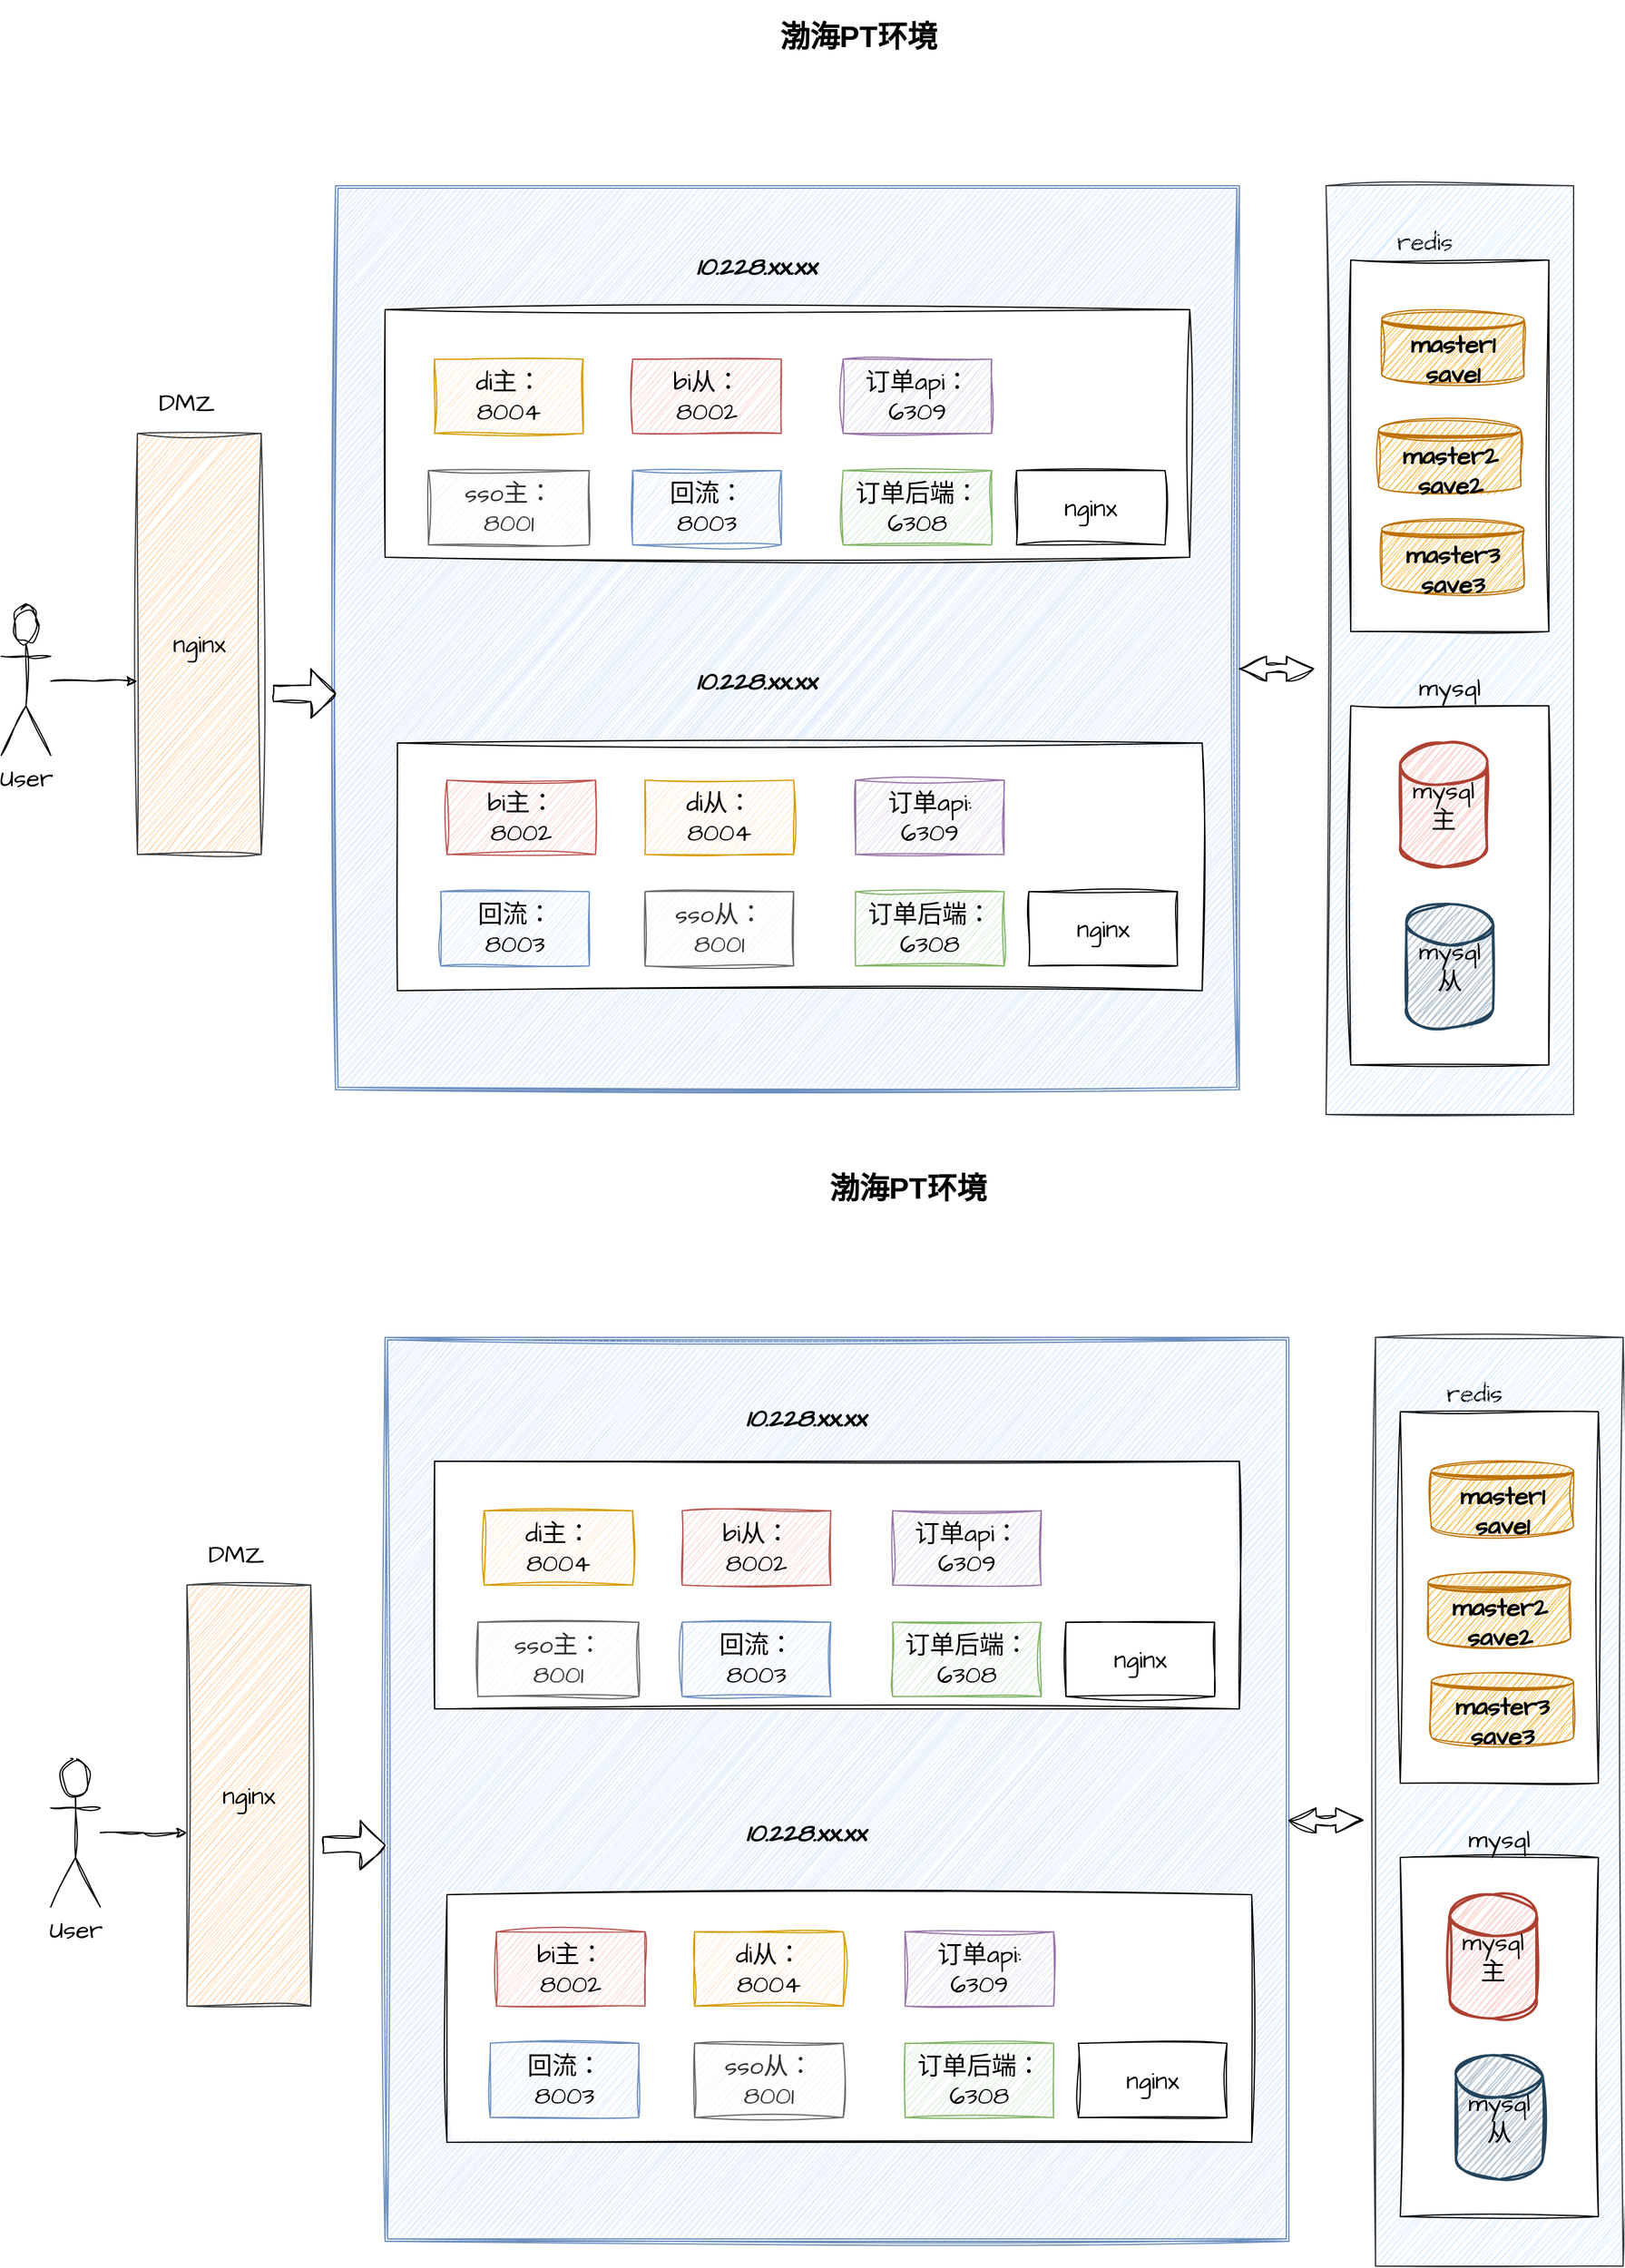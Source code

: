 <mxfile version="20.8.1" type="github">
  <diagram name="Page-1" id="dd472eb7-4b8b-5cd9-a60b-b15522922e76">
    <mxGraphModel dx="1008" dy="618" grid="1" gridSize="10" guides="1" tooltips="1" connect="1" arrows="1" fold="1" page="1" pageScale="1" pageWidth="827" pageHeight="1169" background="none" math="0" shadow="0">
      <root>
        <mxCell id="0" />
        <mxCell id="1" parent="0" />
        <mxCell id="mgSVC1S36ZeD9KeVECpe-6" value="nginx" style="rounded=0;whiteSpace=wrap;html=1;hachureGap=4;fontFamily=Architects Daughter;fontSource=https%3A%2F%2Ffonts.googleapis.com%2Fcss%3Ffamily%3DArchitects%2BDaughter;fontSize=20;fillColor=#ffcc99;strokeColor=#36393d;sketch=1;curveFitting=1;jiggle=2;" parent="1" vertex="1">
          <mxGeometry x="140" y="410" width="100" height="340" as="geometry" />
        </mxCell>
        <mxCell id="mgSVC1S36ZeD9KeVECpe-9" value="DMZ" style="text;html=1;strokeColor=none;fillColor=none;align=center;verticalAlign=middle;whiteSpace=wrap;rounded=0;hachureGap=4;fontFamily=Architects Daughter;fontSource=https%3A%2F%2Ffonts.googleapis.com%2Fcss%3Ffamily%3DArchitects%2BDaughter;fontSize=20;sketch=1;curveFitting=1;jiggle=2;" parent="1" vertex="1">
          <mxGeometry x="150" y="370" width="60" height="30" as="geometry" />
        </mxCell>
        <mxCell id="mgSVC1S36ZeD9KeVECpe-12" value="User" style="shape=umlActor;verticalLabelPosition=bottom;verticalAlign=top;html=1;outlineConnect=0;hachureGap=4;fontFamily=Architects Daughter;fontSource=https%3A%2F%2Ffonts.googleapis.com%2Fcss%3Ffamily%3DArchitects%2BDaughter;fontSize=20;rounded=0;sketch=1;curveFitting=1;jiggle=2;" parent="1" vertex="1">
          <mxGeometry x="30" y="550" width="40" height="120" as="geometry" />
        </mxCell>
        <mxCell id="mgSVC1S36ZeD9KeVECpe-19" value="" style="edgeStyle=orthogonalEdgeStyle;rounded=0;hachureGap=4;orthogonalLoop=1;jettySize=auto;html=1;fontFamily=Architects Daughter;fontSource=https%3A%2F%2Ffonts.googleapis.com%2Fcss%3Ffamily%3DArchitects%2BDaughter;fontSize=16;sketch=1;curveFitting=1;jiggle=2;" parent="1" source="mgSVC1S36ZeD9KeVECpe-12" edge="1">
          <mxGeometry relative="1" as="geometry">
            <mxPoint x="140" y="610.0" as="targetPoint" />
          </mxGeometry>
        </mxCell>
        <mxCell id="mgSVC1S36ZeD9KeVECpe-21" value="" style="shape=ext;double=1;whiteSpace=wrap;html=1;aspect=fixed;hachureGap=4;fontFamily=Architects Daughter;fontSource=https%3A%2F%2Ffonts.googleapis.com%2Fcss%3Ffamily%3DArchitects%2BDaughter;fontSize=20;fillColor=#dae8fc;strokeColor=#6c8ebf;rounded=0;sketch=1;curveFitting=1;jiggle=2;" parent="1" vertex="1">
          <mxGeometry x="300" y="210" width="730" height="730" as="geometry" />
        </mxCell>
        <mxCell id="mgSVC1S36ZeD9KeVECpe-27" value="&lt;b&gt;&lt;i&gt;10.228.xx.xx&lt;/i&gt;&lt;/b&gt;" style="text;html=1;strokeColor=none;fillColor=none;align=center;verticalAlign=middle;whiteSpace=wrap;rounded=0;hachureGap=4;fontFamily=Architects Daughter;fontSource=https%3A%2F%2Ffonts.googleapis.com%2Fcss%3Ffamily%3DArchitects%2BDaughter;fontSize=20;sketch=1;curveFitting=1;jiggle=2;" parent="1" vertex="1">
          <mxGeometry x="610" y="595" width="60" height="30" as="geometry" />
        </mxCell>
        <mxCell id="mgSVC1S36ZeD9KeVECpe-49" value="redis" style="text;html=1;strokeColor=none;fillColor=none;align=center;verticalAlign=middle;whiteSpace=wrap;rounded=0;hachureGap=4;fontFamily=Architects Daughter;fontSource=https%3A%2F%2Ffonts.googleapis.com%2Fcss%3Ffamily%3DArchitects%2BDaughter;fontSize=20;sketch=1;curveFitting=1;jiggle=2;" parent="1" vertex="1">
          <mxGeometry x="1150" y="240" width="60" height="30" as="geometry" />
        </mxCell>
        <mxCell id="mgSVC1S36ZeD9KeVECpe-63" value="" style="edgeStyle=none;rounded=0;hachureGap=4;orthogonalLoop=1;jettySize=auto;html=1;fontFamily=Architects Daughter;fontSource=https%3A%2F%2Ffonts.googleapis.com%2Fcss%3Ffamily%3DArchitects%2BDaughter;fontSize=16;fontColor=#000000;sketch=1;curveFitting=1;jiggle=2;" parent="1" source="mgSVC1S36ZeD9KeVECpe-62" target="mgSVC1S36ZeD9KeVECpe-21" edge="1">
          <mxGeometry relative="1" as="geometry" />
        </mxCell>
        <mxCell id="mgSVC1S36ZeD9KeVECpe-62" value="" style="html=1;shadow=0;dashed=0;align=center;verticalAlign=middle;shape=mxgraph.arrows2.twoWayArrow;dy=0.65;dx=22;labelBackgroundColor=#000000;hachureGap=4;fontFamily=Architects Daughter;fontSource=https%3A%2F%2Ffonts.googleapis.com%2Fcss%3Ffamily%3DArchitects%2BDaughter;fontSize=20;fontColor=#000000;gradientColor=none;rounded=0;sketch=1;curveFitting=1;jiggle=2;" parent="1" vertex="1">
          <mxGeometry x="1030" y="590" width="60" height="20" as="geometry" />
        </mxCell>
        <mxCell id="mgSVC1S36ZeD9KeVECpe-67" value="" style="html=1;shadow=0;dashed=0;align=center;verticalAlign=middle;shape=mxgraph.arrows2.arrow;dy=0.67;dx=20;notch=0;labelBackgroundColor=#000000;hachureGap=4;fontFamily=Architects Daughter;fontSource=https%3A%2F%2Ffonts.googleapis.com%2Fcss%3Ffamily%3DArchitects%2BDaughter;fontSize=20;fontColor=#000000;gradientColor=none;rounded=0;sketch=1;curveFitting=1;jiggle=2;" parent="1" vertex="1">
          <mxGeometry x="250" y="600" width="50" height="40" as="geometry" />
        </mxCell>
        <mxCell id="mgSVC1S36ZeD9KeVECpe-68" value="" style="group;rounded=0;sketch=1;curveFitting=1;jiggle=2;" parent="1" vertex="1" connectable="0">
          <mxGeometry x="1100" y="210" width="200" height="750" as="geometry" />
        </mxCell>
        <mxCell id="mgSVC1S36ZeD9KeVECpe-46" value="" style="rounded=0;whiteSpace=wrap;html=1;hachureGap=4;fontFamily=Architects Daughter;fontSource=https%3A%2F%2Ffonts.googleapis.com%2Fcss%3Ffamily%3DArchitects%2BDaughter;fontSize=20;fillColor=#cce5ff;strokeColor=#36393d;sketch=1;curveFitting=1;jiggle=2;" parent="mgSVC1S36ZeD9KeVECpe-68" vertex="1">
          <mxGeometry width="200" height="750" as="geometry" />
        </mxCell>
        <mxCell id="mgSVC1S36ZeD9KeVECpe-47" value="" style="rounded=0;whiteSpace=wrap;html=1;hachureGap=4;fontFamily=Architects Daughter;fontSource=https%3A%2F%2Ffonts.googleapis.com%2Fcss%3Ffamily%3DArchitects%2BDaughter;fontSize=20;gradientColor=none;sketch=1;curveFitting=1;jiggle=2;" parent="mgSVC1S36ZeD9KeVECpe-68" vertex="1">
          <mxGeometry x="20" y="60" width="160" height="300" as="geometry" />
        </mxCell>
        <mxCell id="mgSVC1S36ZeD9KeVECpe-48" value="" style="rounded=0;whiteSpace=wrap;html=1;hachureGap=4;fontFamily=Architects Daughter;fontSource=https%3A%2F%2Ffonts.googleapis.com%2Fcss%3Ffamily%3DArchitects%2BDaughter;fontSize=20;gradientColor=none;sketch=1;curveFitting=1;jiggle=2;" parent="mgSVC1S36ZeD9KeVECpe-68" vertex="1">
          <mxGeometry x="20" y="420" width="160" height="290" as="geometry" />
        </mxCell>
        <mxCell id="mgSVC1S36ZeD9KeVECpe-50" value="mysql" style="text;html=1;strokeColor=none;fillColor=none;align=center;verticalAlign=middle;whiteSpace=wrap;rounded=0;hachureGap=4;fontFamily=Architects Daughter;fontSource=https%3A%2F%2Ffonts.googleapis.com%2Fcss%3Ffamily%3DArchitects%2BDaughter;fontSize=20;sketch=1;curveFitting=1;jiggle=2;" parent="mgSVC1S36ZeD9KeVECpe-68" vertex="1">
          <mxGeometry x="70" y="390" width="60" height="30" as="geometry" />
        </mxCell>
        <mxCell id="mgSVC1S36ZeD9KeVECpe-51" value="mysql主" style="strokeWidth=2;html=1;shape=mxgraph.flowchart.database;whiteSpace=wrap;hachureGap=4;fontFamily=Architects Daughter;fontSource=https%3A%2F%2Ffonts.googleapis.com%2Fcss%3Ffamily%3DArchitects%2BDaughter;fontSize=20;fillColor=#fad9d5;strokeColor=#ae4132;rounded=0;sketch=1;curveFitting=1;jiggle=2;" parent="mgSVC1S36ZeD9KeVECpe-68" vertex="1">
          <mxGeometry x="60" y="450" width="70" height="100" as="geometry" />
        </mxCell>
        <mxCell id="mgSVC1S36ZeD9KeVECpe-53" value="mysql从" style="strokeWidth=2;html=1;shape=mxgraph.flowchart.database;whiteSpace=wrap;hachureGap=4;fontFamily=Architects Daughter;fontSource=https%3A%2F%2Ffonts.googleapis.com%2Fcss%3Ffamily%3DArchitects%2BDaughter;fontSize=20;fillColor=#bac8d3;strokeColor=#23445d;rounded=0;sketch=1;curveFitting=1;jiggle=2;" parent="mgSVC1S36ZeD9KeVECpe-68" vertex="1">
          <mxGeometry x="65" y="580" width="70" height="100" as="geometry" />
        </mxCell>
        <mxCell id="mgSVC1S36ZeD9KeVECpe-54" value="&lt;font color=&quot;#000000&quot;&gt;&lt;b&gt;master1&lt;br&gt;save1&lt;/b&gt;&lt;/font&gt;" style="shape=datastore;whiteSpace=wrap;html=1;hachureGap=4;fontFamily=Architects Daughter;fontSource=https%3A%2F%2Ffonts.googleapis.com%2Fcss%3Ffamily%3DArchitects%2BDaughter;fontSize=20;fillColor=#f0a30a;fontColor=#000000;strokeColor=#BD7000;rounded=0;sketch=1;curveFitting=1;jiggle=2;" parent="mgSVC1S36ZeD9KeVECpe-68" vertex="1">
          <mxGeometry x="45" y="100" width="115" height="60" as="geometry" />
        </mxCell>
        <mxCell id="mgSVC1S36ZeD9KeVECpe-55" value="&lt;font color=&quot;#000000&quot;&gt;&lt;b&gt;master2&lt;br&gt;save2&lt;/b&gt;&lt;/font&gt;" style="shape=datastore;whiteSpace=wrap;html=1;hachureGap=4;fontFamily=Architects Daughter;fontSource=https%3A%2F%2Ffonts.googleapis.com%2Fcss%3Ffamily%3DArchitects%2BDaughter;fontSize=20;fillColor=#f0a30a;fontColor=#000000;strokeColor=#BD7000;rounded=0;sketch=1;curveFitting=1;jiggle=2;" parent="mgSVC1S36ZeD9KeVECpe-68" vertex="1">
          <mxGeometry x="42.5" y="190" width="115" height="60" as="geometry" />
        </mxCell>
        <mxCell id="mgSVC1S36ZeD9KeVECpe-56" value="&lt;b&gt;&lt;font color=&quot;#000000&quot;&gt;master3&lt;br&gt;save3&lt;/font&gt;&lt;/b&gt;" style="shape=datastore;whiteSpace=wrap;html=1;hachureGap=4;fontFamily=Architects Daughter;fontSource=https%3A%2F%2Ffonts.googleapis.com%2Fcss%3Ffamily%3DArchitects%2BDaughter;fontSize=20;fillColor=#f0a30a;fontColor=#000000;strokeColor=#BD7000;rounded=0;sketch=1;curveFitting=1;jiggle=2;" parent="mgSVC1S36ZeD9KeVECpe-68" vertex="1">
          <mxGeometry x="45" y="270" width="115" height="60" as="geometry" />
        </mxCell>
        <mxCell id="mgSVC1S36ZeD9KeVECpe-71" value="" style="group;rounded=0;sketch=1;curveFitting=1;jiggle=2;" parent="1" vertex="1" connectable="0">
          <mxGeometry x="340" y="260" width="660" height="600" as="geometry" />
        </mxCell>
        <mxCell id="mgSVC1S36ZeD9KeVECpe-23" value="" style="rounded=0;whiteSpace=wrap;html=1;hachureGap=4;fontFamily=Architects Daughter;fontSource=https%3A%2F%2Ffonts.googleapis.com%2Fcss%3Ffamily%3DArchitects%2BDaughter;fontSize=20;sketch=1;curveFitting=1;jiggle=2;" parent="mgSVC1S36ZeD9KeVECpe-71" vertex="1">
          <mxGeometry y="50" width="650" height="200" as="geometry" />
        </mxCell>
        <mxCell id="mgSVC1S36ZeD9KeVECpe-25" value="" style="rounded=0;whiteSpace=wrap;html=1;hachureGap=4;fontFamily=Architects Daughter;fontSource=https%3A%2F%2Ffonts.googleapis.com%2Fcss%3Ffamily%3DArchitects%2BDaughter;fontSize=20;sketch=1;curveFitting=1;jiggle=2;" parent="mgSVC1S36ZeD9KeVECpe-71" vertex="1">
          <mxGeometry x="10" y="400" width="650" height="200" as="geometry" />
        </mxCell>
        <mxCell id="mgSVC1S36ZeD9KeVECpe-26" value="&lt;b&gt;&lt;i&gt;10.228.xx.xx&lt;/i&gt;&lt;/b&gt;" style="text;html=1;strokeColor=none;fillColor=none;align=center;verticalAlign=middle;whiteSpace=wrap;rounded=0;hachureGap=4;fontFamily=Architects Daughter;fontSource=https%3A%2F%2Ffonts.googleapis.com%2Fcss%3Ffamily%3DArchitects%2BDaughter;fontSize=20;sketch=1;curveFitting=1;jiggle=2;" parent="mgSVC1S36ZeD9KeVECpe-71" vertex="1">
          <mxGeometry x="270" width="60" height="30" as="geometry" />
        </mxCell>
        <mxCell id="mgSVC1S36ZeD9KeVECpe-30" value="di主：&lt;br&gt;8004" style="rounded=0;whiteSpace=wrap;html=1;hachureGap=4;fontFamily=Architects Daughter;fontSource=https%3A%2F%2Ffonts.googleapis.com%2Fcss%3Ffamily%3DArchitects%2BDaughter;fontSize=20;fillColor=#ffe6cc;strokeColor=#d79b00;sketch=1;curveFitting=1;jiggle=2;" parent="mgSVC1S36ZeD9KeVECpe-71" vertex="1">
          <mxGeometry x="40" y="90" width="120" height="60" as="geometry" />
        </mxCell>
        <mxCell id="mgSVC1S36ZeD9KeVECpe-31" value="bi从：&lt;br&gt;8002" style="rounded=0;whiteSpace=wrap;html=1;hachureGap=4;fontFamily=Architects Daughter;fontSource=https%3A%2F%2Ffonts.googleapis.com%2Fcss%3Ffamily%3DArchitects%2BDaughter;fontSize=20;fillColor=#f8cecc;strokeColor=#b85450;sketch=1;curveFitting=1;jiggle=2;" parent="mgSVC1S36ZeD9KeVECpe-71" vertex="1">
          <mxGeometry x="200" y="90" width="120" height="60" as="geometry" />
        </mxCell>
        <mxCell id="mgSVC1S36ZeD9KeVECpe-32" value="订单api：&lt;br&gt;6309" style="rounded=0;whiteSpace=wrap;html=1;hachureGap=4;fontFamily=Architects Daughter;fontSource=https%3A%2F%2Ffonts.googleapis.com%2Fcss%3Ffamily%3DArchitects%2BDaughter;fontSize=20;fillColor=#e1d5e7;strokeColor=#9673a6;sketch=1;curveFitting=1;jiggle=2;" parent="mgSVC1S36ZeD9KeVECpe-71" vertex="1">
          <mxGeometry x="370" y="90" width="120" height="60" as="geometry" />
        </mxCell>
        <mxCell id="mgSVC1S36ZeD9KeVECpe-33" value="sso主：&lt;br&gt;8001" style="rounded=0;whiteSpace=wrap;html=1;hachureGap=4;fontFamily=Architects Daughter;fontSource=https%3A%2F%2Ffonts.googleapis.com%2Fcss%3Ffamily%3DArchitects%2BDaughter;fontSize=20;fillColor=#f5f5f5;fontColor=#333333;strokeColor=#666666;sketch=1;curveFitting=1;jiggle=2;" parent="mgSVC1S36ZeD9KeVECpe-71" vertex="1">
          <mxGeometry x="35" y="180" width="130" height="60" as="geometry" />
        </mxCell>
        <mxCell id="mgSVC1S36ZeD9KeVECpe-34" value="回流：&lt;br&gt;8003" style="rounded=0;whiteSpace=wrap;html=1;hachureGap=4;fontFamily=Architects Daughter;fontSource=https%3A%2F%2Ffonts.googleapis.com%2Fcss%3Ffamily%3DArchitects%2BDaughter;fontSize=20;fillColor=#dae8fc;strokeColor=#6c8ebf;sketch=1;curveFitting=1;jiggle=2;" parent="mgSVC1S36ZeD9KeVECpe-71" vertex="1">
          <mxGeometry x="200" y="180" width="120" height="60" as="geometry" />
        </mxCell>
        <mxCell id="mgSVC1S36ZeD9KeVECpe-35" value="订单后端：&lt;br&gt;6308" style="rounded=0;whiteSpace=wrap;html=1;hachureGap=4;fontFamily=Architects Daughter;fontSource=https%3A%2F%2Ffonts.googleapis.com%2Fcss%3Ffamily%3DArchitects%2BDaughter;fontSize=20;fillColor=#d5e8d4;strokeColor=#82b366;sketch=1;curveFitting=1;jiggle=2;" parent="mgSVC1S36ZeD9KeVECpe-71" vertex="1">
          <mxGeometry x="370" y="180" width="120" height="60" as="geometry" />
        </mxCell>
        <mxCell id="mgSVC1S36ZeD9KeVECpe-36" value="nginx" style="rounded=0;whiteSpace=wrap;html=1;hachureGap=4;fontFamily=Architects Daughter;fontSource=https%3A%2F%2Ffonts.googleapis.com%2Fcss%3Ffamily%3DArchitects%2BDaughter;fontSize=20;sketch=1;curveFitting=1;jiggle=2;" parent="mgSVC1S36ZeD9KeVECpe-71" vertex="1">
          <mxGeometry x="510" y="180" width="120" height="60" as="geometry" />
        </mxCell>
        <mxCell id="mgSVC1S36ZeD9KeVECpe-38" value="bi主：&lt;br&gt;8002" style="rounded=0;whiteSpace=wrap;html=1;hachureGap=4;fontFamily=Architects Daughter;fontSource=https%3A%2F%2Ffonts.googleapis.com%2Fcss%3Ffamily%3DArchitects%2BDaughter;fontSize=20;fillColor=#f8cecc;strokeColor=#b85450;sketch=1;curveFitting=1;jiggle=2;" parent="mgSVC1S36ZeD9KeVECpe-71" vertex="1">
          <mxGeometry x="50" y="430" width="120" height="60" as="geometry" />
        </mxCell>
        <mxCell id="mgSVC1S36ZeD9KeVECpe-39" value="di从：&lt;br&gt;8004" style="rounded=0;whiteSpace=wrap;html=1;hachureGap=4;fontFamily=Architects Daughter;fontSource=https%3A%2F%2Ffonts.googleapis.com%2Fcss%3Ffamily%3DArchitects%2BDaughter;fontSize=20;fillColor=#ffe6cc;strokeColor=#d79b00;sketch=1;curveFitting=1;jiggle=2;" parent="mgSVC1S36ZeD9KeVECpe-71" vertex="1">
          <mxGeometry x="210" y="430" width="120" height="60" as="geometry" />
        </mxCell>
        <mxCell id="mgSVC1S36ZeD9KeVECpe-40" value="订单api:&lt;br&gt;6309" style="rounded=0;whiteSpace=wrap;html=1;hachureGap=4;fontFamily=Architects Daughter;fontSource=https%3A%2F%2Ffonts.googleapis.com%2Fcss%3Ffamily%3DArchitects%2BDaughter;fontSize=20;fillColor=#e1d5e7;strokeColor=#9673a6;sketch=1;curveFitting=1;jiggle=2;" parent="mgSVC1S36ZeD9KeVECpe-71" vertex="1">
          <mxGeometry x="380" y="430" width="120" height="60" as="geometry" />
        </mxCell>
        <mxCell id="mgSVC1S36ZeD9KeVECpe-41" value="回流：&lt;br&gt;8003" style="rounded=0;whiteSpace=wrap;html=1;hachureGap=4;fontFamily=Architects Daughter;fontSource=https%3A%2F%2Ffonts.googleapis.com%2Fcss%3Ffamily%3DArchitects%2BDaughter;fontSize=20;fillColor=#dae8fc;strokeColor=#6c8ebf;sketch=1;curveFitting=1;jiggle=2;" parent="mgSVC1S36ZeD9KeVECpe-71" vertex="1">
          <mxGeometry x="45" y="520" width="120" height="60" as="geometry" />
        </mxCell>
        <mxCell id="mgSVC1S36ZeD9KeVECpe-42" value="sso从：&lt;br&gt;8001" style="rounded=0;whiteSpace=wrap;html=1;hachureGap=4;fontFamily=Architects Daughter;fontSource=https%3A%2F%2Ffonts.googleapis.com%2Fcss%3Ffamily%3DArchitects%2BDaughter;fontSize=20;fillColor=#f5f5f5;fontColor=#333333;strokeColor=#666666;sketch=1;curveFitting=1;jiggle=2;" parent="mgSVC1S36ZeD9KeVECpe-71" vertex="1">
          <mxGeometry x="210" y="520" width="120" height="60" as="geometry" />
        </mxCell>
        <mxCell id="mgSVC1S36ZeD9KeVECpe-43" value="订单后端：&lt;br&gt;6308" style="rounded=0;whiteSpace=wrap;html=1;hachureGap=4;fontFamily=Architects Daughter;fontSource=https%3A%2F%2Ffonts.googleapis.com%2Fcss%3Ffamily%3DArchitects%2BDaughter;fontSize=20;fillColor=#d5e8d4;strokeColor=#82b366;sketch=1;curveFitting=1;jiggle=2;" parent="mgSVC1S36ZeD9KeVECpe-71" vertex="1">
          <mxGeometry x="380" y="520" width="120" height="60" as="geometry" />
        </mxCell>
        <mxCell id="mgSVC1S36ZeD9KeVECpe-44" value="nginx" style="rounded=0;whiteSpace=wrap;html=1;hachureGap=4;fontFamily=Architects Daughter;fontSource=https%3A%2F%2Ffonts.googleapis.com%2Fcss%3Ffamily%3DArchitects%2BDaughter;fontSize=20;sketch=1;curveFitting=1;jiggle=2;" parent="mgSVC1S36ZeD9KeVECpe-71" vertex="1">
          <mxGeometry x="520" y="520" width="120" height="60" as="geometry" />
        </mxCell>
        <mxCell id="fqXhDSpdrmgSi9aCuc3A-1" value="&lt;h1&gt;渤海PT环境&lt;/h1&gt;" style="text;html=1;spacing=5;spacingTop=-20;whiteSpace=wrap;overflow=hidden;rounded=0;align=center;sketch=1;curveFitting=1;jiggle=2;" parent="1" vertex="1">
          <mxGeometry x="565" y="70" width="315" height="40" as="geometry" />
        </mxCell>
        <mxCell id="Y5IeZJ7bVA1U8W3VQjoI-1" value="nginx" style="rounded=0;whiteSpace=wrap;html=1;hachureGap=4;fontFamily=Architects Daughter;fontSource=https%3A%2F%2Ffonts.googleapis.com%2Fcss%3Ffamily%3DArchitects%2BDaughter;fontSize=20;fillColor=#ffcc99;strokeColor=#36393d;sketch=1;curveFitting=1;jiggle=2;" vertex="1" parent="1">
          <mxGeometry x="180" y="1340" width="100" height="340" as="geometry" />
        </mxCell>
        <mxCell id="Y5IeZJ7bVA1U8W3VQjoI-2" value="DMZ" style="text;html=1;strokeColor=none;fillColor=none;align=center;verticalAlign=middle;whiteSpace=wrap;rounded=0;hachureGap=4;fontFamily=Architects Daughter;fontSource=https%3A%2F%2Ffonts.googleapis.com%2Fcss%3Ffamily%3DArchitects%2BDaughter;fontSize=20;sketch=1;curveFitting=1;jiggle=2;" vertex="1" parent="1">
          <mxGeometry x="190" y="1300" width="60" height="30" as="geometry" />
        </mxCell>
        <mxCell id="Y5IeZJ7bVA1U8W3VQjoI-3" value="User" style="shape=umlActor;verticalLabelPosition=bottom;verticalAlign=top;html=1;outlineConnect=0;hachureGap=4;fontFamily=Architects Daughter;fontSource=https%3A%2F%2Ffonts.googleapis.com%2Fcss%3Ffamily%3DArchitects%2BDaughter;fontSize=20;rounded=0;sketch=1;curveFitting=1;jiggle=2;" vertex="1" parent="1">
          <mxGeometry x="70" y="1480" width="40" height="120" as="geometry" />
        </mxCell>
        <mxCell id="Y5IeZJ7bVA1U8W3VQjoI-4" value="" style="edgeStyle=orthogonalEdgeStyle;rounded=0;hachureGap=4;orthogonalLoop=1;jettySize=auto;html=1;fontFamily=Architects Daughter;fontSource=https%3A%2F%2Ffonts.googleapis.com%2Fcss%3Ffamily%3DArchitects%2BDaughter;fontSize=16;sketch=1;curveFitting=1;jiggle=2;" edge="1" parent="1" source="Y5IeZJ7bVA1U8W3VQjoI-3">
          <mxGeometry relative="1" as="geometry">
            <mxPoint x="180" y="1540.0" as="targetPoint" />
          </mxGeometry>
        </mxCell>
        <mxCell id="Y5IeZJ7bVA1U8W3VQjoI-5" value="" style="shape=ext;double=1;whiteSpace=wrap;html=1;aspect=fixed;hachureGap=4;fontFamily=Architects Daughter;fontSource=https%3A%2F%2Ffonts.googleapis.com%2Fcss%3Ffamily%3DArchitects%2BDaughter;fontSize=20;fillColor=#dae8fc;strokeColor=#6c8ebf;rounded=0;sketch=1;curveFitting=1;jiggle=2;" vertex="1" parent="1">
          <mxGeometry x="340" y="1140" width="730" height="730" as="geometry" />
        </mxCell>
        <mxCell id="Y5IeZJ7bVA1U8W3VQjoI-6" value="&lt;b&gt;&lt;i&gt;10.228.xx.xx&lt;/i&gt;&lt;/b&gt;" style="text;html=1;strokeColor=none;fillColor=none;align=center;verticalAlign=middle;whiteSpace=wrap;rounded=0;hachureGap=4;fontFamily=Architects Daughter;fontSource=https%3A%2F%2Ffonts.googleapis.com%2Fcss%3Ffamily%3DArchitects%2BDaughter;fontSize=20;sketch=1;curveFitting=1;jiggle=2;" vertex="1" parent="1">
          <mxGeometry x="650" y="1525" width="60" height="30" as="geometry" />
        </mxCell>
        <mxCell id="Y5IeZJ7bVA1U8W3VQjoI-7" value="redis" style="text;html=1;strokeColor=none;fillColor=none;align=center;verticalAlign=middle;whiteSpace=wrap;rounded=0;hachureGap=4;fontFamily=Architects Daughter;fontSource=https%3A%2F%2Ffonts.googleapis.com%2Fcss%3Ffamily%3DArchitects%2BDaughter;fontSize=20;sketch=1;curveFitting=1;jiggle=2;" vertex="1" parent="1">
          <mxGeometry x="1190" y="1170" width="60" height="30" as="geometry" />
        </mxCell>
        <mxCell id="Y5IeZJ7bVA1U8W3VQjoI-8" value="" style="edgeStyle=none;rounded=0;hachureGap=4;orthogonalLoop=1;jettySize=auto;html=1;fontFamily=Architects Daughter;fontSource=https%3A%2F%2Ffonts.googleapis.com%2Fcss%3Ffamily%3DArchitects%2BDaughter;fontSize=16;fontColor=#000000;sketch=1;curveFitting=1;jiggle=2;" edge="1" parent="1" source="Y5IeZJ7bVA1U8W3VQjoI-9" target="Y5IeZJ7bVA1U8W3VQjoI-5">
          <mxGeometry relative="1" as="geometry" />
        </mxCell>
        <mxCell id="Y5IeZJ7bVA1U8W3VQjoI-9" value="" style="html=1;shadow=0;dashed=0;align=center;verticalAlign=middle;shape=mxgraph.arrows2.twoWayArrow;dy=0.65;dx=22;labelBackgroundColor=#000000;hachureGap=4;fontFamily=Architects Daughter;fontSource=https%3A%2F%2Ffonts.googleapis.com%2Fcss%3Ffamily%3DArchitects%2BDaughter;fontSize=20;fontColor=#000000;gradientColor=none;rounded=0;sketch=1;curveFitting=1;jiggle=2;" vertex="1" parent="1">
          <mxGeometry x="1070" y="1520" width="60" height="20" as="geometry" />
        </mxCell>
        <mxCell id="Y5IeZJ7bVA1U8W3VQjoI-10" value="" style="html=1;shadow=0;dashed=0;align=center;verticalAlign=middle;shape=mxgraph.arrows2.arrow;dy=0.67;dx=20;notch=0;labelBackgroundColor=#000000;hachureGap=4;fontFamily=Architects Daughter;fontSource=https%3A%2F%2Ffonts.googleapis.com%2Fcss%3Ffamily%3DArchitects%2BDaughter;fontSize=20;fontColor=#000000;gradientColor=none;rounded=0;sketch=1;curveFitting=1;jiggle=2;" vertex="1" parent="1">
          <mxGeometry x="290" y="1530" width="50" height="40" as="geometry" />
        </mxCell>
        <mxCell id="Y5IeZJ7bVA1U8W3VQjoI-11" value="" style="group;rounded=0;sketch=1;curveFitting=1;jiggle=2;" vertex="1" connectable="0" parent="1">
          <mxGeometry x="1140" y="1140" width="200" height="750" as="geometry" />
        </mxCell>
        <mxCell id="Y5IeZJ7bVA1U8W3VQjoI-12" value="" style="rounded=0;whiteSpace=wrap;html=1;hachureGap=4;fontFamily=Architects Daughter;fontSource=https%3A%2F%2Ffonts.googleapis.com%2Fcss%3Ffamily%3DArchitects%2BDaughter;fontSize=20;fillColor=#cce5ff;strokeColor=#36393d;sketch=1;curveFitting=1;jiggle=2;" vertex="1" parent="Y5IeZJ7bVA1U8W3VQjoI-11">
          <mxGeometry width="200" height="750" as="geometry" />
        </mxCell>
        <mxCell id="Y5IeZJ7bVA1U8W3VQjoI-13" value="" style="rounded=0;whiteSpace=wrap;html=1;hachureGap=4;fontFamily=Architects Daughter;fontSource=https%3A%2F%2Ffonts.googleapis.com%2Fcss%3Ffamily%3DArchitects%2BDaughter;fontSize=20;gradientColor=none;sketch=1;curveFitting=1;jiggle=2;" vertex="1" parent="Y5IeZJ7bVA1U8W3VQjoI-11">
          <mxGeometry x="20" y="60" width="160" height="300" as="geometry" />
        </mxCell>
        <mxCell id="Y5IeZJ7bVA1U8W3VQjoI-14" value="" style="rounded=0;whiteSpace=wrap;html=1;hachureGap=4;fontFamily=Architects Daughter;fontSource=https%3A%2F%2Ffonts.googleapis.com%2Fcss%3Ffamily%3DArchitects%2BDaughter;fontSize=20;gradientColor=none;sketch=1;curveFitting=1;jiggle=2;" vertex="1" parent="Y5IeZJ7bVA1U8W3VQjoI-11">
          <mxGeometry x="20" y="420" width="160" height="290" as="geometry" />
        </mxCell>
        <mxCell id="Y5IeZJ7bVA1U8W3VQjoI-15" value="mysql" style="text;html=1;strokeColor=none;fillColor=none;align=center;verticalAlign=middle;whiteSpace=wrap;rounded=0;hachureGap=4;fontFamily=Architects Daughter;fontSource=https%3A%2F%2Ffonts.googleapis.com%2Fcss%3Ffamily%3DArchitects%2BDaughter;fontSize=20;sketch=1;curveFitting=1;jiggle=2;" vertex="1" parent="Y5IeZJ7bVA1U8W3VQjoI-11">
          <mxGeometry x="70" y="390" width="60" height="30" as="geometry" />
        </mxCell>
        <mxCell id="Y5IeZJ7bVA1U8W3VQjoI-16" value="mysql主" style="strokeWidth=2;html=1;shape=mxgraph.flowchart.database;whiteSpace=wrap;hachureGap=4;fontFamily=Architects Daughter;fontSource=https%3A%2F%2Ffonts.googleapis.com%2Fcss%3Ffamily%3DArchitects%2BDaughter;fontSize=20;fillColor=#fad9d5;strokeColor=#ae4132;rounded=0;sketch=1;curveFitting=1;jiggle=2;" vertex="1" parent="Y5IeZJ7bVA1U8W3VQjoI-11">
          <mxGeometry x="60" y="450" width="70" height="100" as="geometry" />
        </mxCell>
        <mxCell id="Y5IeZJ7bVA1U8W3VQjoI-17" value="mysql从" style="strokeWidth=2;html=1;shape=mxgraph.flowchart.database;whiteSpace=wrap;hachureGap=4;fontFamily=Architects Daughter;fontSource=https%3A%2F%2Ffonts.googleapis.com%2Fcss%3Ffamily%3DArchitects%2BDaughter;fontSize=20;fillColor=#bac8d3;strokeColor=#23445d;rounded=0;sketch=1;curveFitting=1;jiggle=2;" vertex="1" parent="Y5IeZJ7bVA1U8W3VQjoI-11">
          <mxGeometry x="65" y="580" width="70" height="100" as="geometry" />
        </mxCell>
        <mxCell id="Y5IeZJ7bVA1U8W3VQjoI-18" value="&lt;font color=&quot;#000000&quot;&gt;&lt;b&gt;master1&lt;br&gt;save1&lt;/b&gt;&lt;/font&gt;" style="shape=datastore;whiteSpace=wrap;html=1;hachureGap=4;fontFamily=Architects Daughter;fontSource=https%3A%2F%2Ffonts.googleapis.com%2Fcss%3Ffamily%3DArchitects%2BDaughter;fontSize=20;fillColor=#f0a30a;fontColor=#000000;strokeColor=#BD7000;rounded=0;sketch=1;curveFitting=1;jiggle=2;" vertex="1" parent="Y5IeZJ7bVA1U8W3VQjoI-11">
          <mxGeometry x="45" y="100" width="115" height="60" as="geometry" />
        </mxCell>
        <mxCell id="Y5IeZJ7bVA1U8W3VQjoI-19" value="&lt;font color=&quot;#000000&quot;&gt;&lt;b&gt;master2&lt;br&gt;save2&lt;/b&gt;&lt;/font&gt;" style="shape=datastore;whiteSpace=wrap;html=1;hachureGap=4;fontFamily=Architects Daughter;fontSource=https%3A%2F%2Ffonts.googleapis.com%2Fcss%3Ffamily%3DArchitects%2BDaughter;fontSize=20;fillColor=#f0a30a;fontColor=#000000;strokeColor=#BD7000;rounded=0;sketch=1;curveFitting=1;jiggle=2;" vertex="1" parent="Y5IeZJ7bVA1U8W3VQjoI-11">
          <mxGeometry x="42.5" y="190" width="115" height="60" as="geometry" />
        </mxCell>
        <mxCell id="Y5IeZJ7bVA1U8W3VQjoI-20" value="&lt;b&gt;&lt;font color=&quot;#000000&quot;&gt;master3&lt;br&gt;save3&lt;/font&gt;&lt;/b&gt;" style="shape=datastore;whiteSpace=wrap;html=1;hachureGap=4;fontFamily=Architects Daughter;fontSource=https%3A%2F%2Ffonts.googleapis.com%2Fcss%3Ffamily%3DArchitects%2BDaughter;fontSize=20;fillColor=#f0a30a;fontColor=#000000;strokeColor=#BD7000;rounded=0;sketch=1;curveFitting=1;jiggle=2;" vertex="1" parent="Y5IeZJ7bVA1U8W3VQjoI-11">
          <mxGeometry x="45" y="270" width="115" height="60" as="geometry" />
        </mxCell>
        <mxCell id="Y5IeZJ7bVA1U8W3VQjoI-21" value="" style="group;rounded=0;sketch=1;curveFitting=1;jiggle=2;" vertex="1" connectable="0" parent="1">
          <mxGeometry x="380" y="1190" width="660" height="600" as="geometry" />
        </mxCell>
        <mxCell id="Y5IeZJ7bVA1U8W3VQjoI-22" value="" style="rounded=0;whiteSpace=wrap;html=1;hachureGap=4;fontFamily=Architects Daughter;fontSource=https%3A%2F%2Ffonts.googleapis.com%2Fcss%3Ffamily%3DArchitects%2BDaughter;fontSize=20;sketch=1;curveFitting=1;jiggle=2;" vertex="1" parent="Y5IeZJ7bVA1U8W3VQjoI-21">
          <mxGeometry y="50" width="650" height="200" as="geometry" />
        </mxCell>
        <mxCell id="Y5IeZJ7bVA1U8W3VQjoI-23" value="" style="rounded=0;whiteSpace=wrap;html=1;hachureGap=4;fontFamily=Architects Daughter;fontSource=https%3A%2F%2Ffonts.googleapis.com%2Fcss%3Ffamily%3DArchitects%2BDaughter;fontSize=20;sketch=1;curveFitting=1;jiggle=2;" vertex="1" parent="Y5IeZJ7bVA1U8W3VQjoI-21">
          <mxGeometry x="10" y="400" width="650" height="200" as="geometry" />
        </mxCell>
        <mxCell id="Y5IeZJ7bVA1U8W3VQjoI-24" value="&lt;b&gt;&lt;i&gt;10.228.xx.xx&lt;/i&gt;&lt;/b&gt;" style="text;html=1;strokeColor=none;fillColor=none;align=center;verticalAlign=middle;whiteSpace=wrap;rounded=0;hachureGap=4;fontFamily=Architects Daughter;fontSource=https%3A%2F%2Ffonts.googleapis.com%2Fcss%3Ffamily%3DArchitects%2BDaughter;fontSize=20;sketch=1;curveFitting=1;jiggle=2;" vertex="1" parent="Y5IeZJ7bVA1U8W3VQjoI-21">
          <mxGeometry x="270" width="60" height="30" as="geometry" />
        </mxCell>
        <mxCell id="Y5IeZJ7bVA1U8W3VQjoI-25" value="di主：&lt;br&gt;8004" style="rounded=0;whiteSpace=wrap;html=1;hachureGap=4;fontFamily=Architects Daughter;fontSource=https%3A%2F%2Ffonts.googleapis.com%2Fcss%3Ffamily%3DArchitects%2BDaughter;fontSize=20;fillColor=#ffe6cc;strokeColor=#d79b00;sketch=1;curveFitting=1;jiggle=2;" vertex="1" parent="Y5IeZJ7bVA1U8W3VQjoI-21">
          <mxGeometry x="40" y="90" width="120" height="60" as="geometry" />
        </mxCell>
        <mxCell id="Y5IeZJ7bVA1U8W3VQjoI-26" value="bi从：&lt;br&gt;8002" style="rounded=0;whiteSpace=wrap;html=1;hachureGap=4;fontFamily=Architects Daughter;fontSource=https%3A%2F%2Ffonts.googleapis.com%2Fcss%3Ffamily%3DArchitects%2BDaughter;fontSize=20;fillColor=#f8cecc;strokeColor=#b85450;sketch=1;curveFitting=1;jiggle=2;" vertex="1" parent="Y5IeZJ7bVA1U8W3VQjoI-21">
          <mxGeometry x="200" y="90" width="120" height="60" as="geometry" />
        </mxCell>
        <mxCell id="Y5IeZJ7bVA1U8W3VQjoI-27" value="订单api：&lt;br&gt;6309" style="rounded=0;whiteSpace=wrap;html=1;hachureGap=4;fontFamily=Architects Daughter;fontSource=https%3A%2F%2Ffonts.googleapis.com%2Fcss%3Ffamily%3DArchitects%2BDaughter;fontSize=20;fillColor=#e1d5e7;strokeColor=#9673a6;sketch=1;curveFitting=1;jiggle=2;" vertex="1" parent="Y5IeZJ7bVA1U8W3VQjoI-21">
          <mxGeometry x="370" y="90" width="120" height="60" as="geometry" />
        </mxCell>
        <mxCell id="Y5IeZJ7bVA1U8W3VQjoI-28" value="sso主：&lt;br&gt;8001" style="rounded=0;whiteSpace=wrap;html=1;hachureGap=4;fontFamily=Architects Daughter;fontSource=https%3A%2F%2Ffonts.googleapis.com%2Fcss%3Ffamily%3DArchitects%2BDaughter;fontSize=20;fillColor=#f5f5f5;fontColor=#333333;strokeColor=#666666;sketch=1;curveFitting=1;jiggle=2;" vertex="1" parent="Y5IeZJ7bVA1U8W3VQjoI-21">
          <mxGeometry x="35" y="180" width="130" height="60" as="geometry" />
        </mxCell>
        <mxCell id="Y5IeZJ7bVA1U8W3VQjoI-29" value="回流：&lt;br&gt;8003" style="rounded=0;whiteSpace=wrap;html=1;hachureGap=4;fontFamily=Architects Daughter;fontSource=https%3A%2F%2Ffonts.googleapis.com%2Fcss%3Ffamily%3DArchitects%2BDaughter;fontSize=20;fillColor=#dae8fc;strokeColor=#6c8ebf;sketch=1;curveFitting=1;jiggle=2;" vertex="1" parent="Y5IeZJ7bVA1U8W3VQjoI-21">
          <mxGeometry x="200" y="180" width="120" height="60" as="geometry" />
        </mxCell>
        <mxCell id="Y5IeZJ7bVA1U8W3VQjoI-30" value="订单后端：&lt;br&gt;6308" style="rounded=0;whiteSpace=wrap;html=1;hachureGap=4;fontFamily=Architects Daughter;fontSource=https%3A%2F%2Ffonts.googleapis.com%2Fcss%3Ffamily%3DArchitects%2BDaughter;fontSize=20;fillColor=#d5e8d4;strokeColor=#82b366;sketch=1;curveFitting=1;jiggle=2;" vertex="1" parent="Y5IeZJ7bVA1U8W3VQjoI-21">
          <mxGeometry x="370" y="180" width="120" height="60" as="geometry" />
        </mxCell>
        <mxCell id="Y5IeZJ7bVA1U8W3VQjoI-31" value="nginx" style="rounded=0;whiteSpace=wrap;html=1;hachureGap=4;fontFamily=Architects Daughter;fontSource=https%3A%2F%2Ffonts.googleapis.com%2Fcss%3Ffamily%3DArchitects%2BDaughter;fontSize=20;sketch=1;curveFitting=1;jiggle=2;" vertex="1" parent="Y5IeZJ7bVA1U8W3VQjoI-21">
          <mxGeometry x="510" y="180" width="120" height="60" as="geometry" />
        </mxCell>
        <mxCell id="Y5IeZJ7bVA1U8W3VQjoI-32" value="bi主：&lt;br&gt;8002" style="rounded=0;whiteSpace=wrap;html=1;hachureGap=4;fontFamily=Architects Daughter;fontSource=https%3A%2F%2Ffonts.googleapis.com%2Fcss%3Ffamily%3DArchitects%2BDaughter;fontSize=20;fillColor=#f8cecc;strokeColor=#b85450;sketch=1;curveFitting=1;jiggle=2;" vertex="1" parent="Y5IeZJ7bVA1U8W3VQjoI-21">
          <mxGeometry x="50" y="430" width="120" height="60" as="geometry" />
        </mxCell>
        <mxCell id="Y5IeZJ7bVA1U8W3VQjoI-33" value="di从：&lt;br&gt;8004" style="rounded=0;whiteSpace=wrap;html=1;hachureGap=4;fontFamily=Architects Daughter;fontSource=https%3A%2F%2Ffonts.googleapis.com%2Fcss%3Ffamily%3DArchitects%2BDaughter;fontSize=20;fillColor=#ffe6cc;strokeColor=#d79b00;sketch=1;curveFitting=1;jiggle=2;" vertex="1" parent="Y5IeZJ7bVA1U8W3VQjoI-21">
          <mxGeometry x="210" y="430" width="120" height="60" as="geometry" />
        </mxCell>
        <mxCell id="Y5IeZJ7bVA1U8W3VQjoI-34" value="订单api:&lt;br&gt;6309" style="rounded=0;whiteSpace=wrap;html=1;hachureGap=4;fontFamily=Architects Daughter;fontSource=https%3A%2F%2Ffonts.googleapis.com%2Fcss%3Ffamily%3DArchitects%2BDaughter;fontSize=20;fillColor=#e1d5e7;strokeColor=#9673a6;sketch=1;curveFitting=1;jiggle=2;" vertex="1" parent="Y5IeZJ7bVA1U8W3VQjoI-21">
          <mxGeometry x="380" y="430" width="120" height="60" as="geometry" />
        </mxCell>
        <mxCell id="Y5IeZJ7bVA1U8W3VQjoI-35" value="回流：&lt;br&gt;8003" style="rounded=0;whiteSpace=wrap;html=1;hachureGap=4;fontFamily=Architects Daughter;fontSource=https%3A%2F%2Ffonts.googleapis.com%2Fcss%3Ffamily%3DArchitects%2BDaughter;fontSize=20;fillColor=#dae8fc;strokeColor=#6c8ebf;sketch=1;curveFitting=1;jiggle=2;" vertex="1" parent="Y5IeZJ7bVA1U8W3VQjoI-21">
          <mxGeometry x="45" y="520" width="120" height="60" as="geometry" />
        </mxCell>
        <mxCell id="Y5IeZJ7bVA1U8W3VQjoI-36" value="sso从：&lt;br&gt;8001" style="rounded=0;whiteSpace=wrap;html=1;hachureGap=4;fontFamily=Architects Daughter;fontSource=https%3A%2F%2Ffonts.googleapis.com%2Fcss%3Ffamily%3DArchitects%2BDaughter;fontSize=20;fillColor=#f5f5f5;fontColor=#333333;strokeColor=#666666;sketch=1;curveFitting=1;jiggle=2;" vertex="1" parent="Y5IeZJ7bVA1U8W3VQjoI-21">
          <mxGeometry x="210" y="520" width="120" height="60" as="geometry" />
        </mxCell>
        <mxCell id="Y5IeZJ7bVA1U8W3VQjoI-37" value="订单后端：&lt;br&gt;6308" style="rounded=0;whiteSpace=wrap;html=1;hachureGap=4;fontFamily=Architects Daughter;fontSource=https%3A%2F%2Ffonts.googleapis.com%2Fcss%3Ffamily%3DArchitects%2BDaughter;fontSize=20;fillColor=#d5e8d4;strokeColor=#82b366;sketch=1;curveFitting=1;jiggle=2;" vertex="1" parent="Y5IeZJ7bVA1U8W3VQjoI-21">
          <mxGeometry x="380" y="520" width="120" height="60" as="geometry" />
        </mxCell>
        <mxCell id="Y5IeZJ7bVA1U8W3VQjoI-38" value="nginx" style="rounded=0;whiteSpace=wrap;html=1;hachureGap=4;fontFamily=Architects Daughter;fontSource=https%3A%2F%2Ffonts.googleapis.com%2Fcss%3Ffamily%3DArchitects%2BDaughter;fontSize=20;sketch=1;curveFitting=1;jiggle=2;" vertex="1" parent="Y5IeZJ7bVA1U8W3VQjoI-21">
          <mxGeometry x="520" y="520" width="120" height="60" as="geometry" />
        </mxCell>
        <mxCell id="Y5IeZJ7bVA1U8W3VQjoI-39" value="&lt;h1&gt;渤海PT环境&lt;/h1&gt;" style="text;html=1;spacing=5;spacingTop=-20;whiteSpace=wrap;overflow=hidden;rounded=0;align=center;sketch=1;curveFitting=1;jiggle=2;" vertex="1" parent="1">
          <mxGeometry x="605" y="1000" width="315" height="40" as="geometry" />
        </mxCell>
      </root>
    </mxGraphModel>
  </diagram>
</mxfile>
